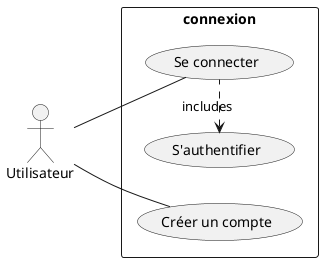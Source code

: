 @startuml

left to right direction
actor "Utilisateur" as user

rectangle connexion as connection { 
     usecase "Se connecter" as signin
     usecase "Créer un compte" as create_account
     usecase "S'authentifier" as authentify

      (authentify) <. (signin): includes
}

user -- signin
user -- create_account

@enduml

